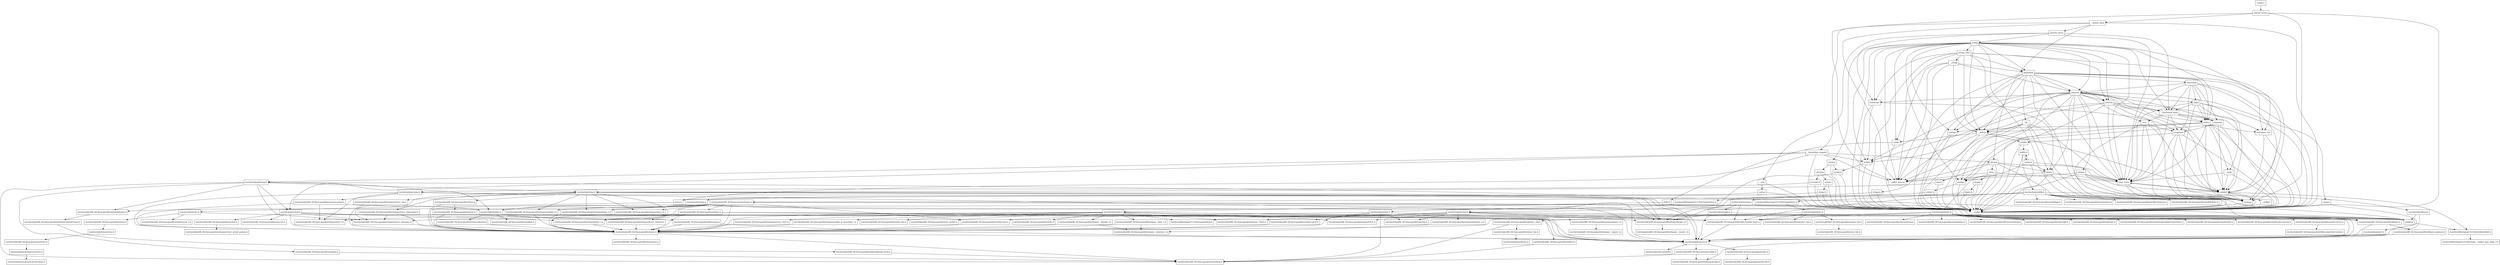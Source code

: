 digraph "dependencies" {
  header_0 [ shape="box", label="\<stdin\>" ];
  header_1 [ shape="box", label="shared_mutex" ];
  header_10 [ shape="box", label="/usr/include/pthread.h" ];
  header_100 [ shape="box", label="/usr/include/x86_64-linux-gnu/bits/mathcalls.h" ];
  header_101 [ shape="box", label="/usr/include/x86_64-linux-gnu/bits/mathcalls-narrow.h" ];
  header_102 [ shape="box", label="/usr/include/x86_64-linux-gnu/bits/iscanonical.h" ];
  header_103 [ shape="box", label="/usr/include/x86_64-linux-gnu/bits/mathinline.h" ];
  header_104 [ shape="box", label="iosfwd" ];
  header_105 [ shape="box", label="wchar.h" ];
  header_106 [ shape="box", label="/usr/include/wchar.h" ];
  header_107 [ shape="box", label="/usr/local/lib/clang/10.0.0/include/stdarg.h" ];
  header_108 [ shape="box", label="/usr/include/x86_64-linux-gnu/bits/types/wint_t.h" ];
  header_109 [ shape="box", label="/usr/include/x86_64-linux-gnu/bits/types/mbstate_t.h" ];
  header_11 [ shape="box", label="version" ];
  header_110 [ shape="box", label="/usr/include/x86_64-linux-gnu/bits/types/__mbstate_t.h" ];
  header_111 [ shape="box", label="/usr/include/x86_64-linux-gnu/bits/types/__FILE.h" ];
  header_112 [ shape="box", label="/usr/include/x86_64-linux-gnu/bits/types/FILE.h" ];
  header_113 [ shape="box", label="__functional_base" ];
  header_114 [ shape="box", label="typeinfo" ];
  header_115 [ shape="box", label="new" ];
  header_116 [ shape="box", label="utility" ];
  header_117 [ shape="box", label="__tuple" ];
  header_118 [ shape="box", label="initializer_list" ];
  header_119 [ shape="box", label="cstring" ];
  header_12 [ shape="box", label="__undef_macros" ];
  header_120 [ shape="box", label="string.h" ];
  header_121 [ shape="box", label="/usr/include/string.h" ];
  header_122 [ shape="box", label="/usr/include/strings.h" ];
  header_123 [ shape="box", label="__debug" ];
  header_124 [ shape="box", label="cstdio" ];
  header_125 [ shape="box", label="stdio.h" ];
  header_126 [ shape="box", label="/usr/include/stdio.h" ];
  header_127 [ shape="box", label="/usr/include/x86_64-linux-gnu/bits/types/__fpos_t.h" ];
  header_128 [ shape="box", label="/usr/include/x86_64-linux-gnu/bits/types/__fpos64_t.h" ];
  header_129 [ shape="box", label="/usr/include/x86_64-linux-gnu/bits/types/struct_FILE.h" ];
  header_13 [ shape="box", label="__mutex_base" ];
  header_130 [ shape="box", label="/usr/include/x86_64-linux-gnu/bits/types/cookie_io_functions_t.h" ];
  header_131 [ shape="box", label="/usr/include/x86_64-linux-gnu/bits/stdio_lim.h" ];
  header_132 [ shape="box", label="/usr/include/x86_64-linux-gnu/bits/sys_errlist.h" ];
  header_133 [ shape="box", label="/usr/include/x86_64-linux-gnu/bits/stdio.h" ];
  header_134 [ shape="box", label="string" ];
  header_135 [ shape="box", label="string_view" ];
  header_136 [ shape="box", label="__string" ];
  header_137 [ shape="box", label="algorithm" ];
  header_138 [ shape="box", label="memory" ];
  header_139 [ shape="box", label="iterator" ];
  header_14 [ shape="box", label="chrono" ];
  header_140 [ shape="box", label="tuple" ];
  header_141 [ shape="box", label="cassert" ];
  header_142 [ shape="box", label="/usr/include/assert.h" ];
  header_143 [ shape="box", label="atomic" ];
  header_144 [ shape="box", label="functional" ];
  header_145 [ shape="box", label="bit" ];
  header_146 [ shape="box", label="cwchar" ];
  header_147 [ shape="box", label="cwctype" ];
  header_148 [ shape="box", label="cctype" ];
  header_149 [ shape="box", label="ctype.h" ];
  header_15 [ shape="box", label="ctime" ];
  header_150 [ shape="box", label="/usr/include/ctype.h" ];
  header_151 [ shape="box", label="wctype.h" ];
  header_152 [ shape="box", label="/usr/include/wctype.h" ];
  header_153 [ shape="box", label="/usr/include/x86_64-linux-gnu/bits/wctype-wchar.h" ];
  header_154 [ shape="box", label="__threading_support" ];
  header_155 [ shape="box", label="/usr/include/sched.h" ];
  header_156 [ shape="box", label="/usr/include/x86_64-linux-gnu/bits/sched.h" ];
  header_157 [ shape="box", label="/usr/include/x86_64-linux-gnu/bits/types/struct_sched_param.h" ];
  header_158 [ shape="box", label="/usr/include/x86_64-linux-gnu/bits/cpu-set.h" ];
  header_159 [ shape="box", label="/usr/include/x86_64-linux-gnu/bits/setjmp.h" ];
  header_16 [ shape="box", label="/usr/include/time.h" ];
  header_17 [ shape="box", label="stddef.h" ];
  header_18 [ shape="box", label="/usr/local/lib/clang/10.0.0/include/stddef.h" ];
  header_19 [ shape="box", label="/usr/include/x86_64-linux-gnu/bits/time.h" ];
  header_2 [ shape="box", label="__config" ];
  header_20 [ shape="box", label="/usr/include/x86_64-linux-gnu/bits/types.h" ];
  header_21 [ shape="box", label="/usr/include/x86_64-linux-gnu/bits/typesizes.h" ];
  header_22 [ shape="box", label="/usr/include/x86_64-linux-gnu/bits/timex.h" ];
  header_23 [ shape="box", label="/usr/include/x86_64-linux-gnu/bits/types/struct_timeval.h" ];
  header_24 [ shape="box", label="/usr/include/x86_64-linux-gnu/bits/types/clock_t.h" ];
  header_25 [ shape="box", label="/usr/include/x86_64-linux-gnu/bits/types/time_t.h" ];
  header_26 [ shape="box", label="/usr/include/x86_64-linux-gnu/bits/types/struct_tm.h" ];
  header_27 [ shape="box", label="/usr/include/x86_64-linux-gnu/bits/types/struct_timespec.h" ];
  header_28 [ shape="box", label="/usr/include/x86_64-linux-gnu/bits/types/clockid_t.h" ];
  header_29 [ shape="box", label="/usr/include/x86_64-linux-gnu/bits/types/timer_t.h" ];
  header_3 [ shape="box", label="/usr/include/features.h" ];
  header_30 [ shape="box", label="/usr/include/x86_64-linux-gnu/bits/types/struct_itimerspec.h" ];
  header_31 [ shape="box", label="/usr/include/x86_64-linux-gnu/bits/types/locale_t.h" ];
  header_32 [ shape="box", label="/usr/include/x86_64-linux-gnu/bits/types/__locale_t.h" ];
  header_33 [ shape="box", label="type_traits" ];
  header_34 [ shape="box", label="cstddef" ];
  header_35 [ shape="box", label="/usr/local/lib/clang/10.0.0/include/__stddef_max_align_t.h" ];
  header_36 [ shape="box", label="__nullptr" ];
  header_37 [ shape="box", label="ratio" ];
  header_38 [ shape="box", label="cstdint" ];
  header_39 [ shape="box", label="stdint.h" ];
  header_4 [ shape="box", label="/usr/include/stdc-predef.h" ];
  header_40 [ shape="box", label="/usr/local/lib/clang/10.0.0/include/stdint.h" ];
  header_41 [ shape="box", label="/usr/include/stdint.h" ];
  header_42 [ shape="box", label="/usr/include/x86_64-linux-gnu/bits/libc-header-start.h" ];
  header_43 [ shape="box", label="/usr/include/x86_64-linux-gnu/bits/wchar.h" ];
  header_44 [ shape="box", label="/usr/include/x86_64-linux-gnu/bits/stdint-intn.h" ];
  header_45 [ shape="box", label="/usr/include/x86_64-linux-gnu/bits/stdint-uintn.h" ];
  header_46 [ shape="box", label="climits" ];
  header_47 [ shape="box", label="limits.h" ];
  header_48 [ shape="box", label="/usr/local/lib/clang/10.0.0/include/limits.h" ];
  header_49 [ shape="box", label="/usr/include/limits.h" ];
  header_5 [ shape="box", label="/usr/include/x86_64-linux-gnu/sys/cdefs.h" ];
  header_50 [ shape="box", label="/usr/include/x86_64-linux-gnu/bits/posix1_lim.h" ];
  header_51 [ shape="box", label="/usr/include/x86_64-linux-gnu/bits/local_lim.h" ];
  header_52 [ shape="box", label="/usr/include/linux/limits.h" ];
  header_53 [ shape="box", label="/usr/include/x86_64-linux-gnu/bits/posix2_lim.h" ];
  header_54 [ shape="box", label="/usr/include/x86_64-linux-gnu/bits/xopen_lim.h" ];
  header_55 [ shape="box", label="/usr/include/x86_64-linux-gnu/bits/uio_lim.h" ];
  header_56 [ shape="box", label="limits" ];
  header_57 [ shape="box", label="system_error" ];
  header_58 [ shape="box", label="__errc" ];
  header_59 [ shape="box", label="cerrno" ];
  header_6 [ shape="box", label="/usr/include/x86_64-linux-gnu/bits/wordsize.h" ];
  header_60 [ shape="box", label="errno.h" ];
  header_61 [ shape="box", label="/usr/include/errno.h" ];
  header_62 [ shape="box", label="/usr/include/x86_64-linux-gnu/bits/errno.h" ];
  header_63 [ shape="box", label="/usr/include/linux/errno.h" ];
  header_64 [ shape="box", label="/usr/include/x86_64-linux-gnu/asm/errno.h" ];
  header_65 [ shape="box", label="/usr/include/asm-generic/errno.h" ];
  header_66 [ shape="box", label="/usr/include/asm-generic/errno-base.h" ];
  header_67 [ shape="box", label="/usr/include/x86_64-linux-gnu/bits/types/error_t.h" ];
  header_68 [ shape="box", label="stdexcept" ];
  header_69 [ shape="box", label="exception" ];
  header_7 [ shape="box", label="/usr/include/x86_64-linux-gnu/bits/long-double.h" ];
  header_70 [ shape="box", label="cstdlib" ];
  header_71 [ shape="box", label="stdlib.h" ];
  header_72 [ shape="box", label="/usr/include/stdlib.h" ];
  header_73 [ shape="box", label="/usr/include/x86_64-linux-gnu/bits/waitflags.h" ];
  header_74 [ shape="box", label="/usr/include/x86_64-linux-gnu/bits/waitstatus.h" ];
  header_75 [ shape="box", label="/usr/include/x86_64-linux-gnu/bits/floatn.h" ];
  header_76 [ shape="box", label="/usr/include/x86_64-linux-gnu/bits/floatn-common.h" ];
  header_77 [ shape="box", label="/usr/include/x86_64-linux-gnu/sys/types.h" ];
  header_78 [ shape="box", label="/usr/include/endian.h" ];
  header_79 [ shape="box", label="/usr/include/x86_64-linux-gnu/bits/endian.h" ];
  header_8 [ shape="box", label="/usr/include/x86_64-linux-gnu/gnu/stubs.h" ];
  header_80 [ shape="box", label="/usr/include/x86_64-linux-gnu/bits/byteswap.h" ];
  header_81 [ shape="box", label="/usr/include/x86_64-linux-gnu/bits/uintn-identity.h" ];
  header_82 [ shape="box", label="/usr/include/x86_64-linux-gnu/sys/select.h" ];
  header_83 [ shape="box", label="/usr/include/x86_64-linux-gnu/bits/select.h" ];
  header_84 [ shape="box", label="/usr/include/x86_64-linux-gnu/bits/types/sigset_t.h" ];
  header_85 [ shape="box", label="/usr/include/x86_64-linux-gnu/bits/types/__sigset_t.h" ];
  header_86 [ shape="box", label="/usr/include/x86_64-linux-gnu/bits/pthreadtypes.h" ];
  header_87 [ shape="box", label="/usr/include/x86_64-linux-gnu/bits/thread-shared-types.h" ];
  header_88 [ shape="box", label="/usr/include/x86_64-linux-gnu/bits/pthreadtypes-arch.h" ];
  header_89 [ shape="box", label="/usr/include/alloca.h" ];
  header_9 [ shape="box", label="/usr/include/x86_64-linux-gnu/gnu/stubs-64.h" ];
  header_90 [ shape="box", label="/usr/include/x86_64-linux-gnu/bits/stdlib-bsearch.h" ];
  header_91 [ shape="box", label="/usr/include/x86_64-linux-gnu/bits/stdlib-float.h" ];
  header_92 [ shape="box", label="math.h" ];
  header_93 [ shape="box", label="/usr/include/math.h" ];
  header_94 [ shape="box", label="/usr/include/x86_64-linux-gnu/bits/math-vector.h" ];
  header_95 [ shape="box", label="/usr/include/x86_64-linux-gnu/bits/libm-simd-decl-stubs.h" ];
  header_96 [ shape="box", label="/usr/include/x86_64-linux-gnu/bits/flt-eval-method.h" ];
  header_97 [ shape="box", label="/usr/include/x86_64-linux-gnu/bits/fp-logb.h" ];
  header_98 [ shape="box", label="/usr/include/x86_64-linux-gnu/bits/fp-fast.h" ];
  header_99 [ shape="box", label="/usr/include/x86_64-linux-gnu/bits/mathcalls-helper-functions.h" ];
  header_118 -> header_34;
  header_118 -> header_2;
  header_119 -> header_2;
  header_119 -> header_120;
  header_61 -> header_62;
  header_61 -> header_3;
  header_61 -> header_67;
  header_60 -> header_61;
  header_60 -> header_2;
  header_63 -> header_64;
  header_62 -> header_63;
  header_65 -> header_66;
  header_64 -> header_65;
  header_69 -> header_11;
  header_69 -> header_34;
  header_69 -> header_2;
  header_69 -> header_70;
  header_69 -> header_33;
  header_68 -> header_69;
  header_68 -> header_104;
  header_68 -> header_2;
  header_114 -> header_69;
  header_114 -> header_34;
  header_114 -> header_2;
  header_114 -> header_38;
  header_115 -> header_69;
  header_115 -> header_34;
  header_115 -> header_2;
  header_115 -> header_33;
  header_115 -> header_11;
  header_72 -> header_17;
  header_72 -> header_31;
  header_72 -> header_73;
  header_72 -> header_89;
  header_72 -> header_42;
  header_72 -> header_74;
  header_72 -> header_75;
  header_72 -> header_90;
  header_72 -> header_91;
  header_72 -> header_77;
  header_70 -> header_71;
  header_70 -> header_2;
  header_71 -> header_72;
  header_71 -> header_2;
  header_71 -> header_92;
  header_76 -> header_7;
  header_76 -> header_3;
  header_77 -> header_17;
  header_77 -> header_29;
  header_77 -> header_28;
  header_77 -> header_25;
  header_77 -> header_24;
  header_77 -> header_20;
  header_77 -> header_44;
  header_77 -> header_3;
  header_77 -> header_82;
  header_77 -> header_78;
  header_77 -> header_86;
  header_75 -> header_76;
  header_75 -> header_3;
  header_116 -> header_11;
  header_116 -> header_38;
  header_116 -> header_34;
  header_116 -> header_33;
  header_116 -> header_123;
  header_116 -> header_2;
  header_116 -> header_118;
  header_116 -> header_119;
  header_116 -> header_117;
  header_117 -> header_34;
  header_117 -> header_2;
  header_117 -> header_33;
  header_78 -> header_81;
  header_78 -> header_79;
  header_78 -> header_80;
  header_78 -> header_3;
  header_113 -> header_33;
  header_113 -> header_116;
  header_113 -> header_2;
  header_113 -> header_69;
  header_113 -> header_114;
  header_113 -> header_115;
  header_47 -> header_2;
  header_47 -> header_48;
  header_46 -> header_47;
  header_46 -> header_2;
  header_45 -> header_20;
  header_44 -> header_20;
  header_42 -> header_3;
  header_41 -> header_20;
  header_41 -> header_6;
  header_41 -> header_45;
  header_41 -> header_44;
  header_41 -> header_43;
  header_41 -> header_42;
  header_40 -> header_41;
  header_105 -> header_106;
  header_105 -> header_2;
  header_104 -> header_105;
  header_104 -> header_2;
  header_106 -> header_17;
  header_106 -> header_31;
  header_106 -> header_43;
  header_106 -> header_108;
  header_106 -> header_75;
  header_106 -> header_109;
  header_106 -> header_107;
  header_106 -> header_111;
  header_106 -> header_112;
  header_106 -> header_42;
  header_49 -> header_50;
  header_49 -> header_53;
  header_49 -> header_54;
  header_49 -> header_42;
  header_48 -> header_49;
  header_5 -> header_6;
  header_5 -> header_7;
  header_2 -> header_3;
  header_3 -> header_4;
  header_3 -> header_5;
  header_3 -> header_8;
  header_0 -> header_1;
  header_1 -> header_2;
  header_1 -> header_11;
  header_1 -> header_12;
  header_1 -> header_13;
  header_8 -> header_9;
  header_58 -> header_59;
  header_58 -> header_2;
  header_59 -> header_60;
  header_59 -> header_2;
  header_50 -> header_6;
  header_50 -> header_51;
  header_51 -> header_52;
  header_54 -> header_55;
  header_56 -> header_2;
  header_56 -> header_33;
  header_56 -> header_12;
  header_56 -> header_11;
  header_57 -> header_58;
  header_57 -> header_68;
  header_57 -> header_134;
  header_57 -> header_33;
  header_57 -> header_113;
  header_130 -> header_20;
  header_134 -> header_123;
  header_134 -> header_11;
  header_134 -> header_38;
  header_134 -> header_146;
  header_134 -> header_12;
  header_134 -> header_139;
  header_134 -> header_137;
  header_134 -> header_33;
  header_134 -> header_68;
  header_134 -> header_138;
  header_134 -> header_124;
  header_134 -> header_2;
  header_134 -> header_135;
  header_134 -> header_118;
  header_134 -> header_119;
  header_134 -> header_116;
  header_134 -> header_104;
  header_134 -> header_113;
  header_135 -> header_11;
  header_135 -> header_123;
  header_135 -> header_137;
  header_135 -> header_56;
  header_135 -> header_2;
  header_135 -> header_136;
  header_135 -> header_139;
  header_135 -> header_12;
  header_135 -> header_68;
  header_136 -> header_12;
  header_136 -> header_124;
  header_136 -> header_123;
  header_136 -> header_137;
  header_136 -> header_138;
  header_136 -> header_2;
  header_137 -> header_145;
  header_137 -> header_144;
  header_137 -> header_123;
  header_137 -> header_12;
  header_137 -> header_34;
  header_137 -> header_33;
  header_137 -> header_138;
  header_137 -> header_2;
  header_137 -> header_118;
  header_137 -> header_119;
  header_137 -> header_116;
  header_137 -> header_139;
  header_137 -> header_11;
  header_138 -> header_141;
  header_138 -> header_140;
  header_138 -> header_143;
  header_138 -> header_11;
  header_138 -> header_38;
  header_138 -> header_12;
  header_138 -> header_34;
  header_138 -> header_119;
  header_138 -> header_33;
  header_138 -> header_56;
  header_138 -> header_68;
  header_138 -> header_2;
  header_138 -> header_104;
  header_138 -> header_116;
  header_138 -> header_139;
  header_138 -> header_114;
  header_138 -> header_115;
  header_138 -> header_113;
  header_139 -> header_11;
  header_139 -> header_123;
  header_139 -> header_34;
  header_139 -> header_33;
  header_139 -> header_2;
  header_139 -> header_118;
  header_139 -> header_104;
  header_139 -> header_113;
  header_29 -> header_20;
  header_28 -> header_20;
  header_25 -> header_20;
  header_24 -> header_20;
  header_27 -> header_20;
  header_26 -> header_20;
  header_20 -> header_6;
  header_20 -> header_21;
  header_20 -> header_3;
  header_23 -> header_20;
  header_22 -> header_20;
  header_22 -> header_23;
  header_127 -> header_20;
  header_127 -> header_110;
  header_126 -> header_130;
  header_126 -> header_17;
  header_126 -> header_20;
  header_126 -> header_127;
  header_126 -> header_131;
  header_126 -> header_132;
  header_126 -> header_133;
  header_126 -> header_42;
  header_126 -> header_107;
  header_126 -> header_111;
  header_126 -> header_112;
  header_126 -> header_129;
  header_126 -> header_128;
  header_125 -> header_126;
  header_125 -> header_2;
  header_124 -> header_125;
  header_124 -> header_2;
  header_123 -> header_104;
  header_123 -> header_70;
  header_123 -> header_124;
  header_123 -> header_2;
  header_123 -> header_34;
  header_122 -> header_17;
  header_122 -> header_3;
  header_122 -> header_31;
  header_121 -> header_17;
  header_121 -> header_122;
  header_121 -> header_42;
  header_121 -> header_31;
  header_120 -> header_2;
  header_120 -> header_121;
  header_129 -> header_20;
  header_128 -> header_20;
  header_128 -> header_110;
  header_38 -> header_2;
  header_38 -> header_39;
  header_39 -> header_2;
  header_39 -> header_40;
  header_36 -> header_2;
  header_37 -> header_12;
  header_37 -> header_46;
  header_37 -> header_2;
  header_37 -> header_33;
  header_37 -> header_38;
  header_34 -> header_36;
  header_34 -> header_18;
  header_34 -> header_2;
  header_34 -> header_11;
  header_34 -> header_33;
  header_33 -> header_34;
  header_33 -> header_2;
  header_33 -> header_11;
  header_30 -> header_27;
  header_30 -> header_20;
  header_31 -> header_32;
  header_152 -> header_108;
  header_152 -> header_153;
  header_152 -> header_31;
  header_152 -> header_3;
  header_152 -> header_20;
  header_153 -> header_78;
  header_153 -> header_20;
  header_153 -> header_108;
  header_150 -> header_78;
  header_150 -> header_31;
  header_150 -> header_3;
  header_150 -> header_20;
  header_151 -> header_152;
  header_151 -> header_2;
  header_156 -> header_157;
  header_154 -> header_14;
  header_154 -> header_10;
  header_154 -> header_12;
  header_154 -> header_155;
  header_154 -> header_60;
  header_154 -> header_2;
  header_154 -> header_104;
  header_155 -> header_17;
  header_155 -> header_156;
  header_155 -> header_25;
  header_155 -> header_27;
  header_155 -> header_20;
  header_155 -> header_3;
  header_155 -> header_158;
  header_159 -> header_6;
  header_109 -> header_110;
  header_89 -> header_17;
  header_89 -> header_3;
  header_88 -> header_6;
  header_83 -> header_6;
  header_82 -> header_25;
  header_82 -> header_27;
  header_82 -> header_20;
  header_82 -> header_23;
  header_82 -> header_3;
  header_82 -> header_83;
  header_82 -> header_84;
  header_81 -> header_20;
  header_80 -> header_3;
  header_80 -> header_20;
  header_87 -> header_88;
  header_86 -> header_87;
  header_84 -> header_85;
  header_141 -> header_142;
  header_141 -> header_2;
  header_140 -> header_11;
  header_140 -> header_34;
  header_140 -> header_33;
  header_140 -> header_2;
  header_140 -> header_116;
  header_140 -> header_117;
  header_140 -> header_113;
  header_143 -> header_34;
  header_143 -> header_2;
  header_143 -> header_33;
  header_143 -> header_38;
  header_143 -> header_11;
  header_142 -> header_3;
  header_145 -> header_11;
  header_145 -> header_12;
  header_145 -> header_33;
  header_145 -> header_56;
  header_145 -> header_123;
  header_145 -> header_2;
  header_144 -> header_140;
  header_144 -> header_11;
  header_144 -> header_116;
  header_144 -> header_33;
  header_144 -> header_138;
  header_144 -> header_2;
  header_144 -> header_69;
  header_144 -> header_114;
  header_144 -> header_113;
  header_147 -> header_148;
  header_147 -> header_151;
  header_147 -> header_2;
  header_146 -> header_105;
  header_146 -> header_2;
  header_146 -> header_147;
  header_149 -> header_150;
  header_149 -> header_2;
  header_148 -> header_149;
  header_148 -> header_2;
  header_14 -> header_15;
  header_14 -> header_11;
  header_14 -> header_12;
  header_14 -> header_37;
  header_14 -> header_33;
  header_14 -> header_56;
  header_14 -> header_2;
  header_15 -> header_16;
  header_15 -> header_2;
  header_16 -> header_17;
  header_16 -> header_29;
  header_16 -> header_28;
  header_16 -> header_25;
  header_16 -> header_24;
  header_16 -> header_27;
  header_16 -> header_26;
  header_16 -> header_19;
  header_16 -> header_30;
  header_16 -> header_31;
  header_16 -> header_3;
  header_17 -> header_18;
  header_10 -> header_16;
  header_10 -> header_155;
  header_10 -> header_27;
  header_10 -> header_159;
  header_10 -> header_6;
  header_10 -> header_3;
  header_10 -> header_78;
  header_10 -> header_86;
  header_11 -> header_2;
  header_13 -> header_14;
  header_13 -> header_2;
  header_13 -> header_12;
  header_13 -> header_154;
  header_13 -> header_57;
  header_18 -> header_35;
  header_19 -> header_20;
  header_19 -> header_22;
  header_94 -> header_95;
  header_92 -> header_71;
  header_92 -> header_2;
  header_92 -> header_33;
  header_92 -> header_56;
  header_92 -> header_93;
  header_93 -> header_102;
  header_93 -> header_20;
  header_93 -> header_98;
  header_93 -> header_42;
  header_93 -> header_75;
  header_93 -> header_94;
  header_93 -> header_96;
  header_93 -> header_97;
  header_93 -> header_101;
  header_93 -> header_100;
  header_93 -> header_103;
  header_93 -> header_99;
}